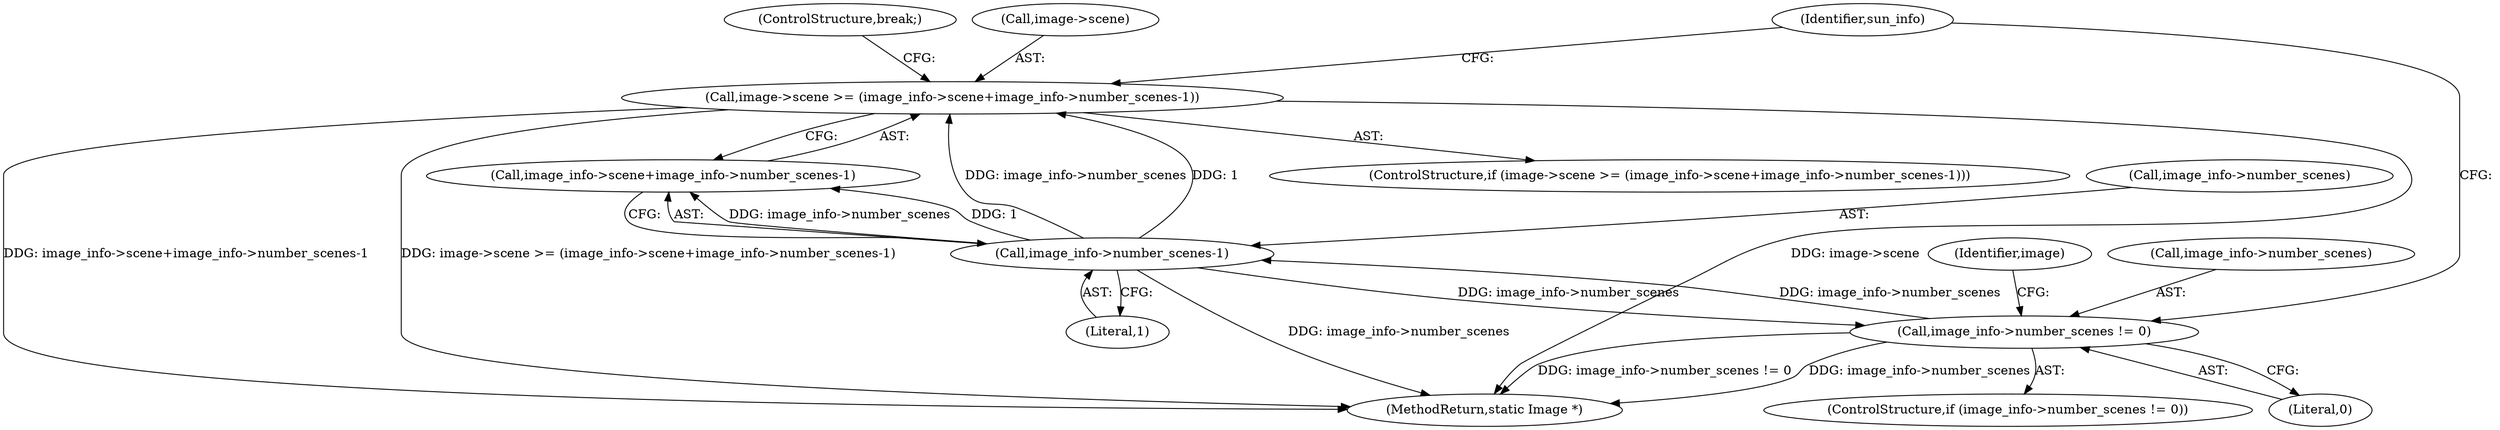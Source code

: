 digraph "0_ImageMagick_b8f17d08b7418204bf8a05a5c24e87b2fc395b75@pointer" {
"1001630" [label="(Call,image->scene >= (image_info->scene+image_info->number_scenes-1))"];
"1001638" [label="(Call,image_info->number_scenes-1)"];
"1001624" [label="(Call,image_info->number_scenes != 0)"];
"1001707" [label="(MethodReturn,static Image *)"];
"1001643" [label="(ControlStructure,break;)"];
"1001634" [label="(Call,image_info->scene+image_info->number_scenes-1)"];
"1001632" [label="(Identifier,image)"];
"1001624" [label="(Call,image_info->number_scenes != 0)"];
"1001628" [label="(Literal,0)"];
"1001642" [label="(Literal,1)"];
"1001629" [label="(ControlStructure,if (image->scene >= (image_info->scene+image_info->number_scenes-1)))"];
"1001639" [label="(Call,image_info->number_scenes)"];
"1001646" [label="(Identifier,sun_info)"];
"1001623" [label="(ControlStructure,if (image_info->number_scenes != 0))"];
"1001631" [label="(Call,image->scene)"];
"1001638" [label="(Call,image_info->number_scenes-1)"];
"1001625" [label="(Call,image_info->number_scenes)"];
"1001630" [label="(Call,image->scene >= (image_info->scene+image_info->number_scenes-1))"];
"1001630" -> "1001629"  [label="AST: "];
"1001630" -> "1001634"  [label="CFG: "];
"1001631" -> "1001630"  [label="AST: "];
"1001634" -> "1001630"  [label="AST: "];
"1001643" -> "1001630"  [label="CFG: "];
"1001646" -> "1001630"  [label="CFG: "];
"1001630" -> "1001707"  [label="DDG: image->scene"];
"1001630" -> "1001707"  [label="DDG: image_info->scene+image_info->number_scenes-1"];
"1001630" -> "1001707"  [label="DDG: image->scene >= (image_info->scene+image_info->number_scenes-1)"];
"1001638" -> "1001630"  [label="DDG: image_info->number_scenes"];
"1001638" -> "1001630"  [label="DDG: 1"];
"1001638" -> "1001634"  [label="AST: "];
"1001638" -> "1001642"  [label="CFG: "];
"1001639" -> "1001638"  [label="AST: "];
"1001642" -> "1001638"  [label="AST: "];
"1001634" -> "1001638"  [label="CFG: "];
"1001638" -> "1001707"  [label="DDG: image_info->number_scenes"];
"1001638" -> "1001624"  [label="DDG: image_info->number_scenes"];
"1001638" -> "1001634"  [label="DDG: image_info->number_scenes"];
"1001638" -> "1001634"  [label="DDG: 1"];
"1001624" -> "1001638"  [label="DDG: image_info->number_scenes"];
"1001624" -> "1001623"  [label="AST: "];
"1001624" -> "1001628"  [label="CFG: "];
"1001625" -> "1001624"  [label="AST: "];
"1001628" -> "1001624"  [label="AST: "];
"1001632" -> "1001624"  [label="CFG: "];
"1001646" -> "1001624"  [label="CFG: "];
"1001624" -> "1001707"  [label="DDG: image_info->number_scenes != 0"];
"1001624" -> "1001707"  [label="DDG: image_info->number_scenes"];
}
